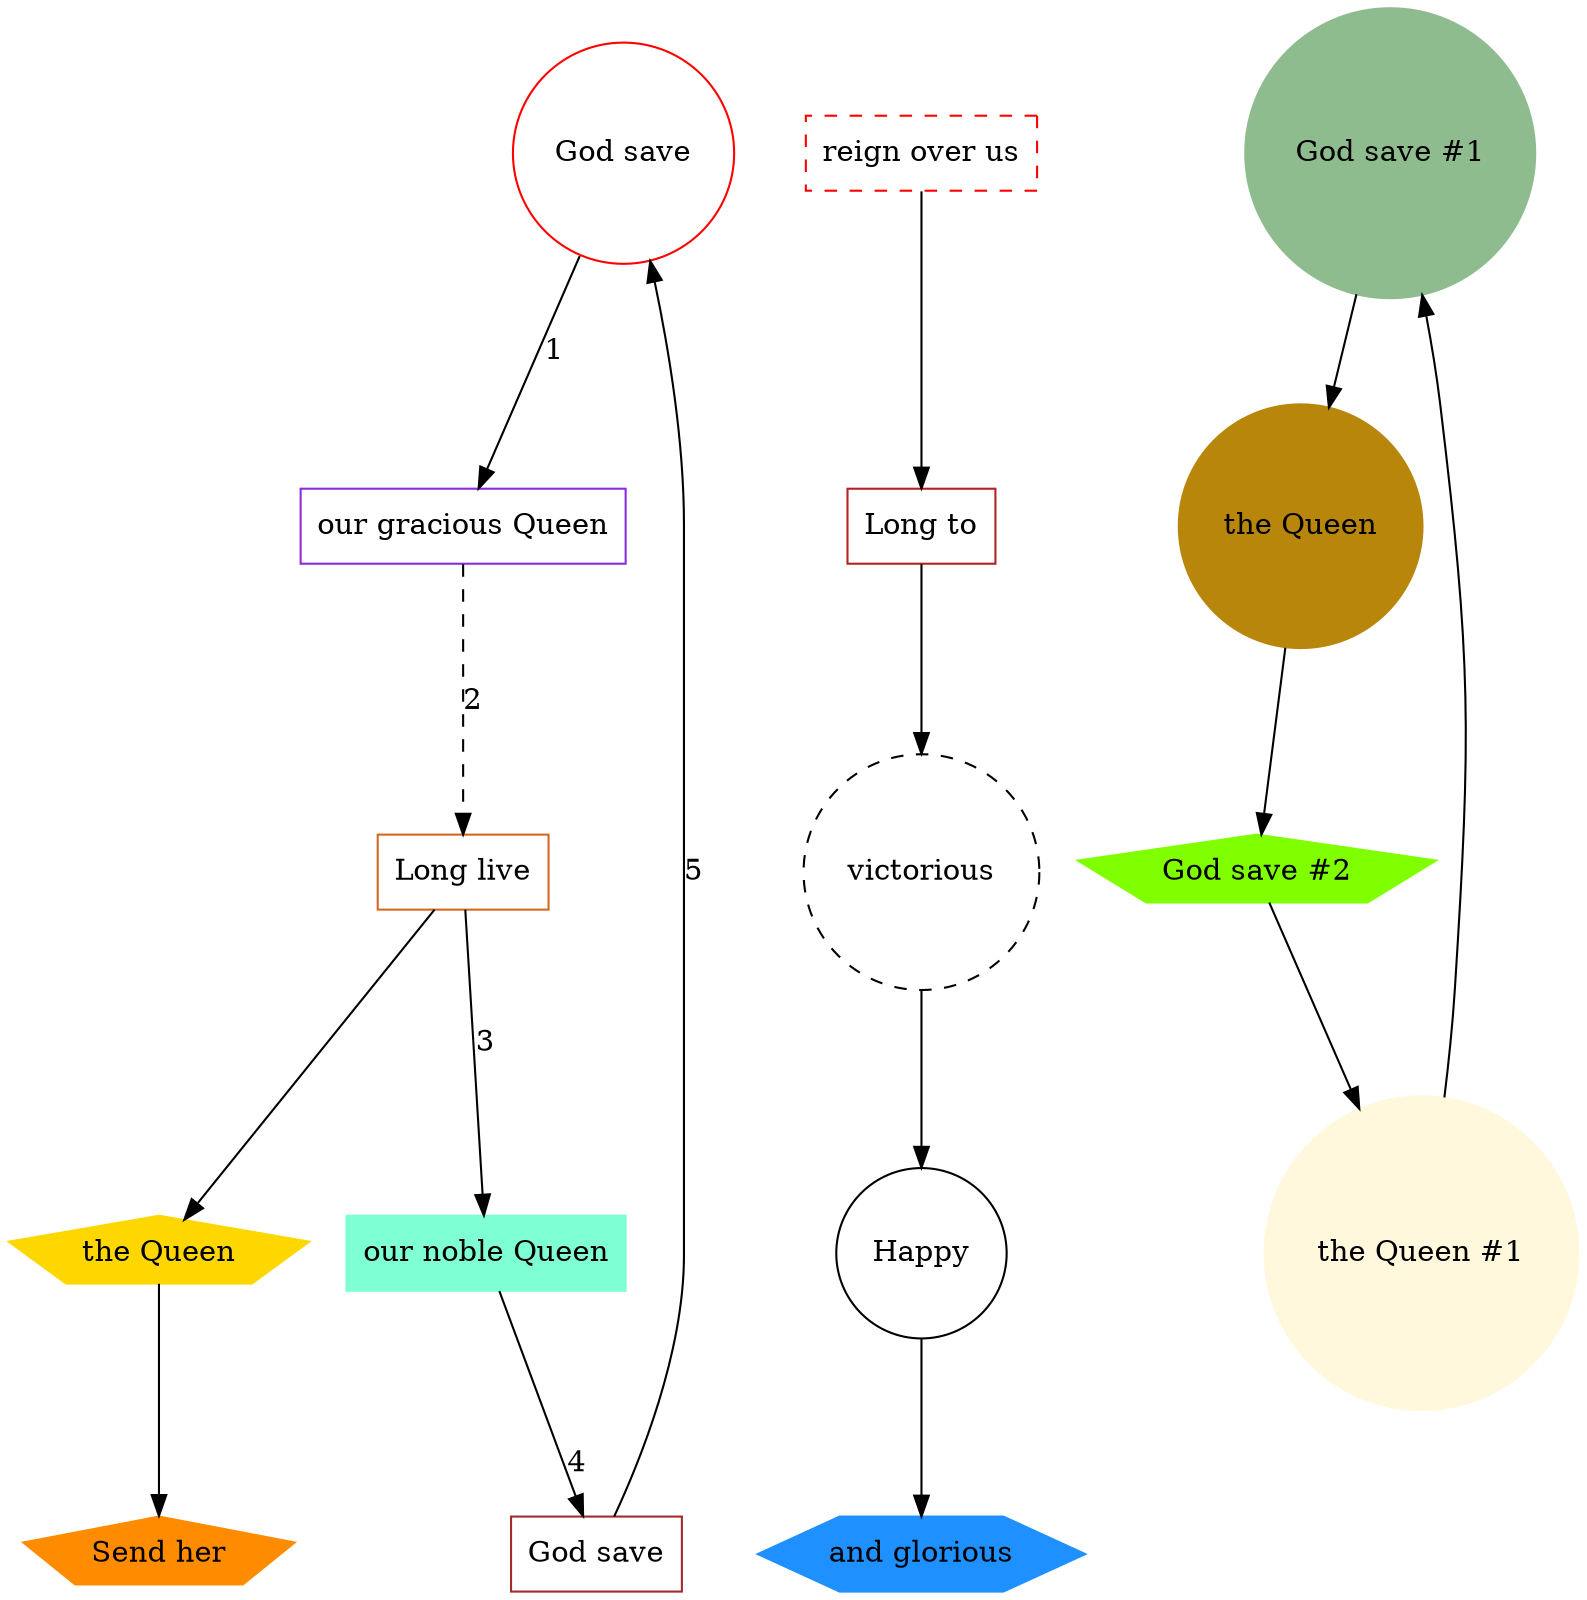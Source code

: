 digraph a
{
0 [shape=circle, color=red, label="God save"];
1 [shape=box, color=blueviolet, label="our gracious Queen"];
2 [shape=box, color=chocolate, label="Long live"];
3 [shape=box, style="filled", color=aquamarine, label="our noble Queen"];
4 [shape=box, color=brown, label="God save"];
5 [shape=pentagon, color=gold, style=filled, label="the Queen"];
6 [shape=pentagon, color=darkorange, style=filled, label="Send her"];
7 [shape=circle, style=dashed, label="victorious"];
8 [shape=circle, label="Happy"];
9 [shape=hexagon, color=dodgerblue, style=filled, label="and glorious"];
10 [shape=box, color=firebrick, label="Long to"];
11 [shape=box, color=red, style=dashed, label="reign over us"];
12 [shape = circle, style=filled, color=darkseagreen, label="God save #1"];
13 [shape = circle, style=filled, color=darkgoldenrod, label="the Queen"];
14 [shape = pentagon, style=filled, color=chartreuse, label="God save #2"];
15 [shape = circle, style=filled, color=cornsilk, label="the Queen #1"];
7 -> 8;
8 -> 9;
10 -> 7;
11 -> 10;
12 -> 13;
13 -> 14;
14 -> 15;
15 -> 12;
0 -> 1 [label="1"];
1 -> 2 [label="2", style=dashed];
2 -> 3 [label="3"];
2 -> 5;
5 -> 6;
3 -> 4 [label="4"];
4 -> 0 [label="5"];
}